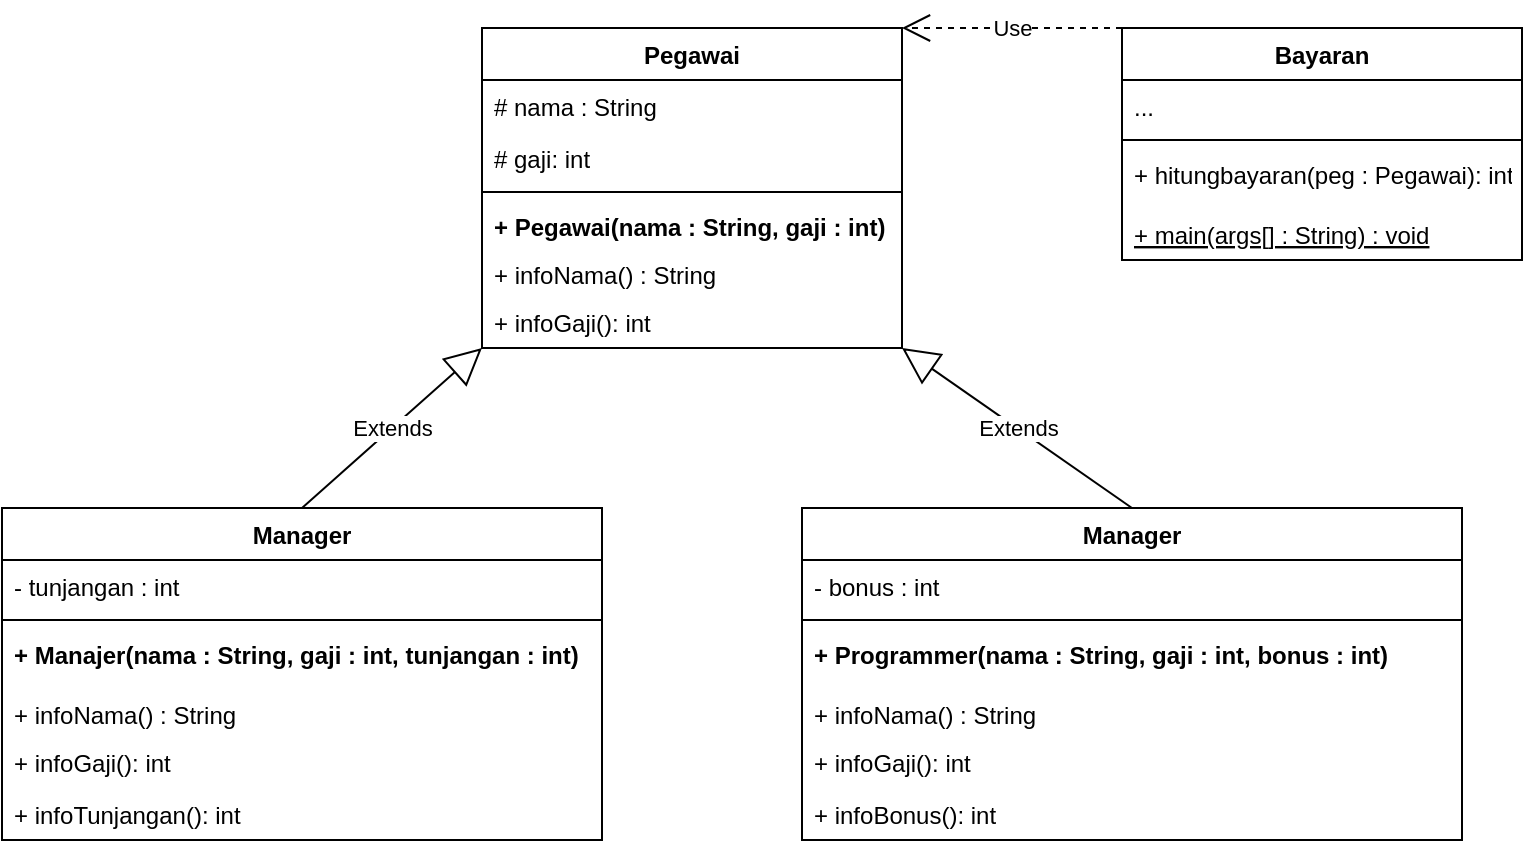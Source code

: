 <mxfile version="20.6.0" type="github">
  <diagram id="QGSx2GNAmhRrcQHVVRLL" name="Page-1">
    <mxGraphModel dx="1342" dy="567" grid="1" gridSize="10" guides="1" tooltips="1" connect="1" arrows="1" fold="1" page="1" pageScale="1" pageWidth="850" pageHeight="1100" math="0" shadow="0">
      <root>
        <mxCell id="0" />
        <mxCell id="1" parent="0" />
        <mxCell id="9gGM50FTk6xiZW7qDxYb-1" value="Bayaran" style="swimlane;fontStyle=1;align=center;verticalAlign=top;childLayout=stackLayout;horizontal=1;startSize=26;horizontalStack=0;resizeParent=1;resizeParentMax=0;resizeLast=0;collapsible=1;marginBottom=0;" vertex="1" parent="1">
          <mxGeometry x="600" y="240" width="200" height="116" as="geometry" />
        </mxCell>
        <mxCell id="9gGM50FTk6xiZW7qDxYb-2" value="..." style="text;strokeColor=none;fillColor=none;align=left;verticalAlign=top;spacingLeft=4;spacingRight=4;overflow=hidden;rotatable=0;points=[[0,0.5],[1,0.5]];portConstraint=eastwest;" vertex="1" parent="9gGM50FTk6xiZW7qDxYb-1">
          <mxGeometry y="26" width="200" height="26" as="geometry" />
        </mxCell>
        <mxCell id="9gGM50FTk6xiZW7qDxYb-3" value="" style="line;strokeWidth=1;fillColor=none;align=left;verticalAlign=middle;spacingTop=-1;spacingLeft=3;spacingRight=3;rotatable=0;labelPosition=right;points=[];portConstraint=eastwest;strokeColor=inherit;" vertex="1" parent="9gGM50FTk6xiZW7qDxYb-1">
          <mxGeometry y="52" width="200" height="8" as="geometry" />
        </mxCell>
        <mxCell id="9gGM50FTk6xiZW7qDxYb-4" value="+ hitungbayaran(peg : Pegawai): int" style="text;strokeColor=none;fillColor=none;align=left;verticalAlign=top;spacingLeft=4;spacingRight=4;overflow=hidden;rotatable=0;points=[[0,0.5],[1,0.5]];portConstraint=eastwest;fontStyle=0" vertex="1" parent="9gGM50FTk6xiZW7qDxYb-1">
          <mxGeometry y="60" width="200" height="30" as="geometry" />
        </mxCell>
        <mxCell id="9gGM50FTk6xiZW7qDxYb-6" value="+ main(args[] : String) : void" style="text;strokeColor=none;fillColor=none;align=left;verticalAlign=top;spacingLeft=4;spacingRight=4;overflow=hidden;rotatable=0;points=[[0,0.5],[1,0.5]];portConstraint=eastwest;fontStyle=4" vertex="1" parent="9gGM50FTk6xiZW7qDxYb-1">
          <mxGeometry y="90" width="200" height="26" as="geometry" />
        </mxCell>
        <mxCell id="9gGM50FTk6xiZW7qDxYb-7" value="Pegawai" style="swimlane;fontStyle=1;align=center;verticalAlign=top;childLayout=stackLayout;horizontal=1;startSize=26;horizontalStack=0;resizeParent=1;resizeParentMax=0;resizeLast=0;collapsible=1;marginBottom=0;" vertex="1" parent="1">
          <mxGeometry x="280" y="240" width="210" height="160" as="geometry" />
        </mxCell>
        <mxCell id="9gGM50FTk6xiZW7qDxYb-8" value="# nama : String" style="text;strokeColor=none;fillColor=none;align=left;verticalAlign=top;spacingLeft=4;spacingRight=4;overflow=hidden;rotatable=0;points=[[0,0.5],[1,0.5]];portConstraint=eastwest;" vertex="1" parent="9gGM50FTk6xiZW7qDxYb-7">
          <mxGeometry y="26" width="210" height="26" as="geometry" />
        </mxCell>
        <mxCell id="9gGM50FTk6xiZW7qDxYb-12" value="# gaji: int" style="text;strokeColor=none;fillColor=none;align=left;verticalAlign=top;spacingLeft=4;spacingRight=4;overflow=hidden;rotatable=0;points=[[0,0.5],[1,0.5]];portConstraint=eastwest;" vertex="1" parent="9gGM50FTk6xiZW7qDxYb-7">
          <mxGeometry y="52" width="210" height="26" as="geometry" />
        </mxCell>
        <mxCell id="9gGM50FTk6xiZW7qDxYb-9" value="" style="line;strokeWidth=1;fillColor=none;align=left;verticalAlign=middle;spacingTop=-1;spacingLeft=3;spacingRight=3;rotatable=0;labelPosition=right;points=[];portConstraint=eastwest;strokeColor=inherit;" vertex="1" parent="9gGM50FTk6xiZW7qDxYb-7">
          <mxGeometry y="78" width="210" height="8" as="geometry" />
        </mxCell>
        <mxCell id="9gGM50FTk6xiZW7qDxYb-10" value="+ Pegawai(nama : String, gaji : int)" style="text;strokeColor=none;fillColor=none;align=left;verticalAlign=top;spacingLeft=4;spacingRight=4;overflow=hidden;rotatable=0;points=[[0,0.5],[1,0.5]];portConstraint=eastwest;fontStyle=1" vertex="1" parent="9gGM50FTk6xiZW7qDxYb-7">
          <mxGeometry y="86" width="210" height="24" as="geometry" />
        </mxCell>
        <mxCell id="9gGM50FTk6xiZW7qDxYb-11" value="+ infoNama() : String" style="text;strokeColor=none;fillColor=none;align=left;verticalAlign=top;spacingLeft=4;spacingRight=4;overflow=hidden;rotatable=0;points=[[0,0.5],[1,0.5]];portConstraint=eastwest;fontStyle=0" vertex="1" parent="9gGM50FTk6xiZW7qDxYb-7">
          <mxGeometry y="110" width="210" height="24" as="geometry" />
        </mxCell>
        <mxCell id="9gGM50FTk6xiZW7qDxYb-13" value="+ infoGaji(): int" style="text;strokeColor=none;fillColor=none;align=left;verticalAlign=top;spacingLeft=4;spacingRight=4;overflow=hidden;rotatable=0;points=[[0,0.5],[1,0.5]];portConstraint=eastwest;" vertex="1" parent="9gGM50FTk6xiZW7qDxYb-7">
          <mxGeometry y="134" width="210" height="26" as="geometry" />
        </mxCell>
        <mxCell id="9gGM50FTk6xiZW7qDxYb-14" value="Manager" style="swimlane;fontStyle=1;align=center;verticalAlign=top;childLayout=stackLayout;horizontal=1;startSize=26;horizontalStack=0;resizeParent=1;resizeParentMax=0;resizeLast=0;collapsible=1;marginBottom=0;" vertex="1" parent="1">
          <mxGeometry x="40" y="480" width="300" height="166" as="geometry" />
        </mxCell>
        <mxCell id="9gGM50FTk6xiZW7qDxYb-15" value="- tunjangan : int" style="text;strokeColor=none;fillColor=none;align=left;verticalAlign=top;spacingLeft=4;spacingRight=4;overflow=hidden;rotatable=0;points=[[0,0.5],[1,0.5]];portConstraint=eastwest;" vertex="1" parent="9gGM50FTk6xiZW7qDxYb-14">
          <mxGeometry y="26" width="300" height="26" as="geometry" />
        </mxCell>
        <mxCell id="9gGM50FTk6xiZW7qDxYb-17" value="" style="line;strokeWidth=1;fillColor=none;align=left;verticalAlign=middle;spacingTop=-1;spacingLeft=3;spacingRight=3;rotatable=0;labelPosition=right;points=[];portConstraint=eastwest;strokeColor=inherit;" vertex="1" parent="9gGM50FTk6xiZW7qDxYb-14">
          <mxGeometry y="52" width="300" height="8" as="geometry" />
        </mxCell>
        <mxCell id="9gGM50FTk6xiZW7qDxYb-18" value="+ Manajer(nama : String, gaji : int, tunjangan : int)" style="text;strokeColor=none;fillColor=none;align=left;verticalAlign=top;spacingLeft=4;spacingRight=4;overflow=hidden;rotatable=0;points=[[0,0.5],[1,0.5]];portConstraint=eastwest;fontStyle=1" vertex="1" parent="9gGM50FTk6xiZW7qDxYb-14">
          <mxGeometry y="60" width="300" height="30" as="geometry" />
        </mxCell>
        <mxCell id="9gGM50FTk6xiZW7qDxYb-19" value="+ infoNama() : String" style="text;strokeColor=none;fillColor=none;align=left;verticalAlign=top;spacingLeft=4;spacingRight=4;overflow=hidden;rotatable=0;points=[[0,0.5],[1,0.5]];portConstraint=eastwest;fontStyle=0" vertex="1" parent="9gGM50FTk6xiZW7qDxYb-14">
          <mxGeometry y="90" width="300" height="24" as="geometry" />
        </mxCell>
        <mxCell id="9gGM50FTk6xiZW7qDxYb-20" value="+ infoGaji(): int" style="text;strokeColor=none;fillColor=none;align=left;verticalAlign=top;spacingLeft=4;spacingRight=4;overflow=hidden;rotatable=0;points=[[0,0.5],[1,0.5]];portConstraint=eastwest;" vertex="1" parent="9gGM50FTk6xiZW7qDxYb-14">
          <mxGeometry y="114" width="300" height="26" as="geometry" />
        </mxCell>
        <mxCell id="9gGM50FTk6xiZW7qDxYb-21" value="+ infoTunjangan(): int" style="text;strokeColor=none;fillColor=none;align=left;verticalAlign=top;spacingLeft=4;spacingRight=4;overflow=hidden;rotatable=0;points=[[0,0.5],[1,0.5]];portConstraint=eastwest;" vertex="1" parent="9gGM50FTk6xiZW7qDxYb-14">
          <mxGeometry y="140" width="300" height="26" as="geometry" />
        </mxCell>
        <mxCell id="9gGM50FTk6xiZW7qDxYb-22" value="Manager" style="swimlane;fontStyle=1;align=center;verticalAlign=top;childLayout=stackLayout;horizontal=1;startSize=26;horizontalStack=0;resizeParent=1;resizeParentMax=0;resizeLast=0;collapsible=1;marginBottom=0;" vertex="1" parent="1">
          <mxGeometry x="440" y="480" width="330" height="166" as="geometry" />
        </mxCell>
        <mxCell id="9gGM50FTk6xiZW7qDxYb-23" value="- bonus : int" style="text;strokeColor=none;fillColor=none;align=left;verticalAlign=top;spacingLeft=4;spacingRight=4;overflow=hidden;rotatable=0;points=[[0,0.5],[1,0.5]];portConstraint=eastwest;" vertex="1" parent="9gGM50FTk6xiZW7qDxYb-22">
          <mxGeometry y="26" width="330" height="26" as="geometry" />
        </mxCell>
        <mxCell id="9gGM50FTk6xiZW7qDxYb-24" value="" style="line;strokeWidth=1;fillColor=none;align=left;verticalAlign=middle;spacingTop=-1;spacingLeft=3;spacingRight=3;rotatable=0;labelPosition=right;points=[];portConstraint=eastwest;strokeColor=inherit;" vertex="1" parent="9gGM50FTk6xiZW7qDxYb-22">
          <mxGeometry y="52" width="330" height="8" as="geometry" />
        </mxCell>
        <mxCell id="9gGM50FTk6xiZW7qDxYb-25" value="+ Programmer(nama : String, gaji : int, bonus : int)" style="text;strokeColor=none;fillColor=none;align=left;verticalAlign=top;spacingLeft=4;spacingRight=4;overflow=hidden;rotatable=0;points=[[0,0.5],[1,0.5]];portConstraint=eastwest;fontStyle=1" vertex="1" parent="9gGM50FTk6xiZW7qDxYb-22">
          <mxGeometry y="60" width="330" height="30" as="geometry" />
        </mxCell>
        <mxCell id="9gGM50FTk6xiZW7qDxYb-26" value="+ infoNama() : String" style="text;strokeColor=none;fillColor=none;align=left;verticalAlign=top;spacingLeft=4;spacingRight=4;overflow=hidden;rotatable=0;points=[[0,0.5],[1,0.5]];portConstraint=eastwest;fontStyle=0" vertex="1" parent="9gGM50FTk6xiZW7qDxYb-22">
          <mxGeometry y="90" width="330" height="24" as="geometry" />
        </mxCell>
        <mxCell id="9gGM50FTk6xiZW7qDxYb-27" value="+ infoGaji(): int" style="text;strokeColor=none;fillColor=none;align=left;verticalAlign=top;spacingLeft=4;spacingRight=4;overflow=hidden;rotatable=0;points=[[0,0.5],[1,0.5]];portConstraint=eastwest;" vertex="1" parent="9gGM50FTk6xiZW7qDxYb-22">
          <mxGeometry y="114" width="330" height="26" as="geometry" />
        </mxCell>
        <mxCell id="9gGM50FTk6xiZW7qDxYb-28" value="+ infoBonus(): int" style="text;strokeColor=none;fillColor=none;align=left;verticalAlign=top;spacingLeft=4;spacingRight=4;overflow=hidden;rotatable=0;points=[[0,0.5],[1,0.5]];portConstraint=eastwest;" vertex="1" parent="9gGM50FTk6xiZW7qDxYb-22">
          <mxGeometry y="140" width="330" height="26" as="geometry" />
        </mxCell>
        <mxCell id="9gGM50FTk6xiZW7qDxYb-29" value="Extends" style="endArrow=block;endSize=16;endFill=0;html=1;rounded=0;exitX=0.5;exitY=0;exitDx=0;exitDy=0;entryX=1;entryY=1;entryDx=0;entryDy=0;" edge="1" parent="1" source="9gGM50FTk6xiZW7qDxYb-22" target="9gGM50FTk6xiZW7qDxYb-7">
          <mxGeometry width="160" relative="1" as="geometry">
            <mxPoint x="580" y="450" as="sourcePoint" />
            <mxPoint x="740" y="450" as="targetPoint" />
          </mxGeometry>
        </mxCell>
        <mxCell id="9gGM50FTk6xiZW7qDxYb-30" value="Extends" style="endArrow=block;endSize=16;endFill=0;html=1;rounded=0;exitX=0.5;exitY=0;exitDx=0;exitDy=0;entryX=0;entryY=1;entryDx=0;entryDy=0;" edge="1" parent="1" source="9gGM50FTk6xiZW7qDxYb-14" target="9gGM50FTk6xiZW7qDxYb-7">
          <mxGeometry width="160" relative="1" as="geometry">
            <mxPoint x="580" y="410" as="sourcePoint" />
            <mxPoint x="740" y="410" as="targetPoint" />
          </mxGeometry>
        </mxCell>
        <mxCell id="9gGM50FTk6xiZW7qDxYb-31" value="Use" style="endArrow=open;endSize=12;dashed=1;html=1;rounded=0;exitX=0;exitY=0;exitDx=0;exitDy=0;entryX=1;entryY=0;entryDx=0;entryDy=0;" edge="1" parent="1" source="9gGM50FTk6xiZW7qDxYb-1" target="9gGM50FTk6xiZW7qDxYb-7">
          <mxGeometry width="160" relative="1" as="geometry">
            <mxPoint x="450" y="200" as="sourcePoint" />
            <mxPoint x="610" y="200" as="targetPoint" />
          </mxGeometry>
        </mxCell>
      </root>
    </mxGraphModel>
  </diagram>
</mxfile>
